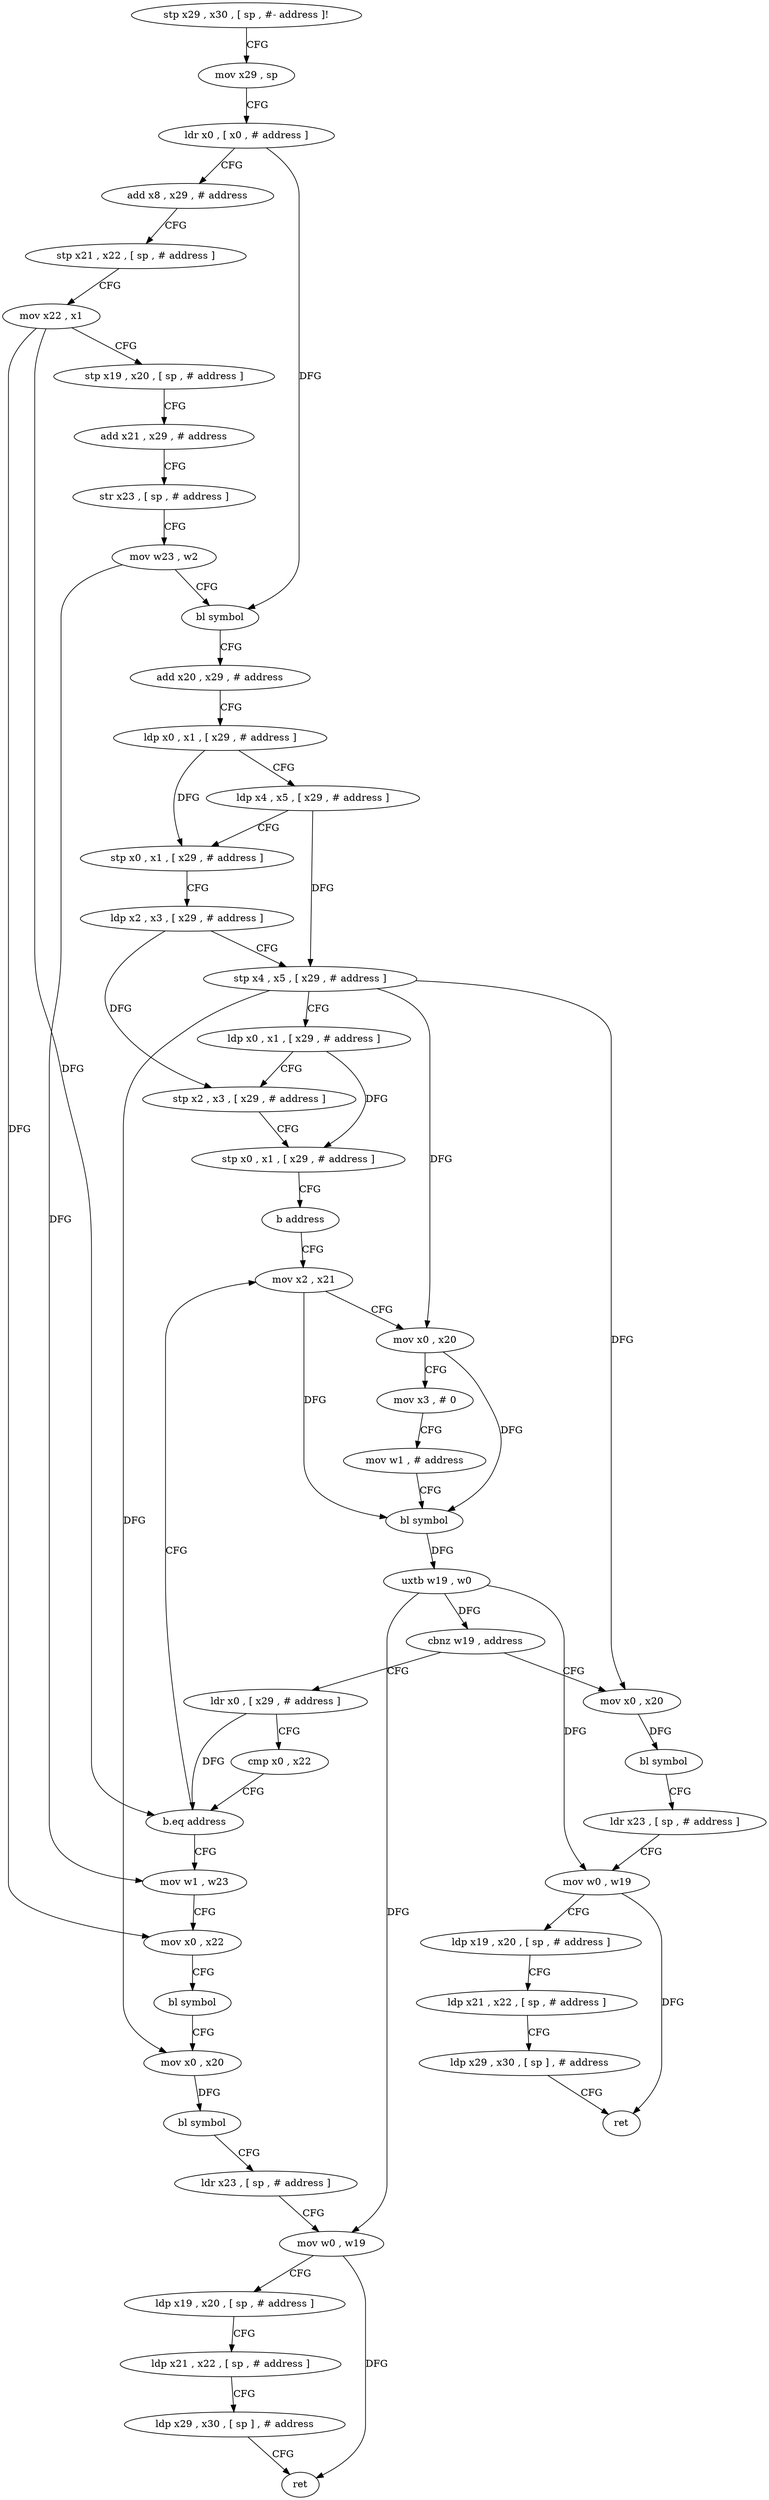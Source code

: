 digraph "func" {
"88672" [label = "stp x29 , x30 , [ sp , #- address ]!" ]
"88676" [label = "mov x29 , sp" ]
"88680" [label = "ldr x0 , [ x0 , # address ]" ]
"88684" [label = "add x8 , x29 , # address" ]
"88688" [label = "stp x21 , x22 , [ sp , # address ]" ]
"88692" [label = "mov x22 , x1" ]
"88696" [label = "stp x19 , x20 , [ sp , # address ]" ]
"88700" [label = "add x21 , x29 , # address" ]
"88704" [label = "str x23 , [ sp , # address ]" ]
"88708" [label = "mov w23 , w2" ]
"88712" [label = "bl symbol" ]
"88716" [label = "add x20 , x29 , # address" ]
"88720" [label = "ldp x0 , x1 , [ x29 , # address ]" ]
"88724" [label = "ldp x4 , x5 , [ x29 , # address ]" ]
"88728" [label = "stp x0 , x1 , [ x29 , # address ]" ]
"88732" [label = "ldp x2 , x3 , [ x29 , # address ]" ]
"88736" [label = "stp x4 , x5 , [ x29 , # address ]" ]
"88740" [label = "ldp x0 , x1 , [ x29 , # address ]" ]
"88744" [label = "stp x2 , x3 , [ x29 , # address ]" ]
"88748" [label = "stp x0 , x1 , [ x29 , # address ]" ]
"88752" [label = "b address" ]
"88772" [label = "mov x2 , x21" ]
"88776" [label = "mov x0 , x20" ]
"88780" [label = "mov x3 , # 0" ]
"88784" [label = "mov w1 , # address" ]
"88788" [label = "bl symbol" ]
"88792" [label = "uxtb w19 , w0" ]
"88796" [label = "cbnz w19 , address" ]
"88760" [label = "ldr x0 , [ x29 , # address ]" ]
"88800" [label = "mov x0 , x20" ]
"88764" [label = "cmp x0 , x22" ]
"88768" [label = "b.eq address" ]
"88832" [label = "mov w1 , w23" ]
"88804" [label = "bl symbol" ]
"88808" [label = "ldr x23 , [ sp , # address ]" ]
"88812" [label = "mov w0 , w19" ]
"88816" [label = "ldp x19 , x20 , [ sp , # address ]" ]
"88820" [label = "ldp x21 , x22 , [ sp , # address ]" ]
"88824" [label = "ldp x29 , x30 , [ sp ] , # address" ]
"88828" [label = "ret" ]
"88836" [label = "mov x0 , x22" ]
"88840" [label = "bl symbol" ]
"88844" [label = "mov x0 , x20" ]
"88848" [label = "bl symbol" ]
"88852" [label = "ldr x23 , [ sp , # address ]" ]
"88856" [label = "mov w0 , w19" ]
"88860" [label = "ldp x19 , x20 , [ sp , # address ]" ]
"88864" [label = "ldp x21 , x22 , [ sp , # address ]" ]
"88868" [label = "ldp x29 , x30 , [ sp ] , # address" ]
"88872" [label = "ret" ]
"88672" -> "88676" [ label = "CFG" ]
"88676" -> "88680" [ label = "CFG" ]
"88680" -> "88684" [ label = "CFG" ]
"88680" -> "88712" [ label = "DFG" ]
"88684" -> "88688" [ label = "CFG" ]
"88688" -> "88692" [ label = "CFG" ]
"88692" -> "88696" [ label = "CFG" ]
"88692" -> "88768" [ label = "DFG" ]
"88692" -> "88836" [ label = "DFG" ]
"88696" -> "88700" [ label = "CFG" ]
"88700" -> "88704" [ label = "CFG" ]
"88704" -> "88708" [ label = "CFG" ]
"88708" -> "88712" [ label = "CFG" ]
"88708" -> "88832" [ label = "DFG" ]
"88712" -> "88716" [ label = "CFG" ]
"88716" -> "88720" [ label = "CFG" ]
"88720" -> "88724" [ label = "CFG" ]
"88720" -> "88728" [ label = "DFG" ]
"88724" -> "88728" [ label = "CFG" ]
"88724" -> "88736" [ label = "DFG" ]
"88728" -> "88732" [ label = "CFG" ]
"88732" -> "88736" [ label = "CFG" ]
"88732" -> "88744" [ label = "DFG" ]
"88736" -> "88740" [ label = "CFG" ]
"88736" -> "88776" [ label = "DFG" ]
"88736" -> "88800" [ label = "DFG" ]
"88736" -> "88844" [ label = "DFG" ]
"88740" -> "88744" [ label = "CFG" ]
"88740" -> "88748" [ label = "DFG" ]
"88744" -> "88748" [ label = "CFG" ]
"88748" -> "88752" [ label = "CFG" ]
"88752" -> "88772" [ label = "CFG" ]
"88772" -> "88776" [ label = "CFG" ]
"88772" -> "88788" [ label = "DFG" ]
"88776" -> "88780" [ label = "CFG" ]
"88776" -> "88788" [ label = "DFG" ]
"88780" -> "88784" [ label = "CFG" ]
"88784" -> "88788" [ label = "CFG" ]
"88788" -> "88792" [ label = "DFG" ]
"88792" -> "88796" [ label = "DFG" ]
"88792" -> "88812" [ label = "DFG" ]
"88792" -> "88856" [ label = "DFG" ]
"88796" -> "88760" [ label = "CFG" ]
"88796" -> "88800" [ label = "CFG" ]
"88760" -> "88764" [ label = "CFG" ]
"88760" -> "88768" [ label = "DFG" ]
"88800" -> "88804" [ label = "DFG" ]
"88764" -> "88768" [ label = "CFG" ]
"88768" -> "88832" [ label = "CFG" ]
"88768" -> "88772" [ label = "CFG" ]
"88832" -> "88836" [ label = "CFG" ]
"88804" -> "88808" [ label = "CFG" ]
"88808" -> "88812" [ label = "CFG" ]
"88812" -> "88816" [ label = "CFG" ]
"88812" -> "88828" [ label = "DFG" ]
"88816" -> "88820" [ label = "CFG" ]
"88820" -> "88824" [ label = "CFG" ]
"88824" -> "88828" [ label = "CFG" ]
"88836" -> "88840" [ label = "CFG" ]
"88840" -> "88844" [ label = "CFG" ]
"88844" -> "88848" [ label = "DFG" ]
"88848" -> "88852" [ label = "CFG" ]
"88852" -> "88856" [ label = "CFG" ]
"88856" -> "88860" [ label = "CFG" ]
"88856" -> "88872" [ label = "DFG" ]
"88860" -> "88864" [ label = "CFG" ]
"88864" -> "88868" [ label = "CFG" ]
"88868" -> "88872" [ label = "CFG" ]
}
